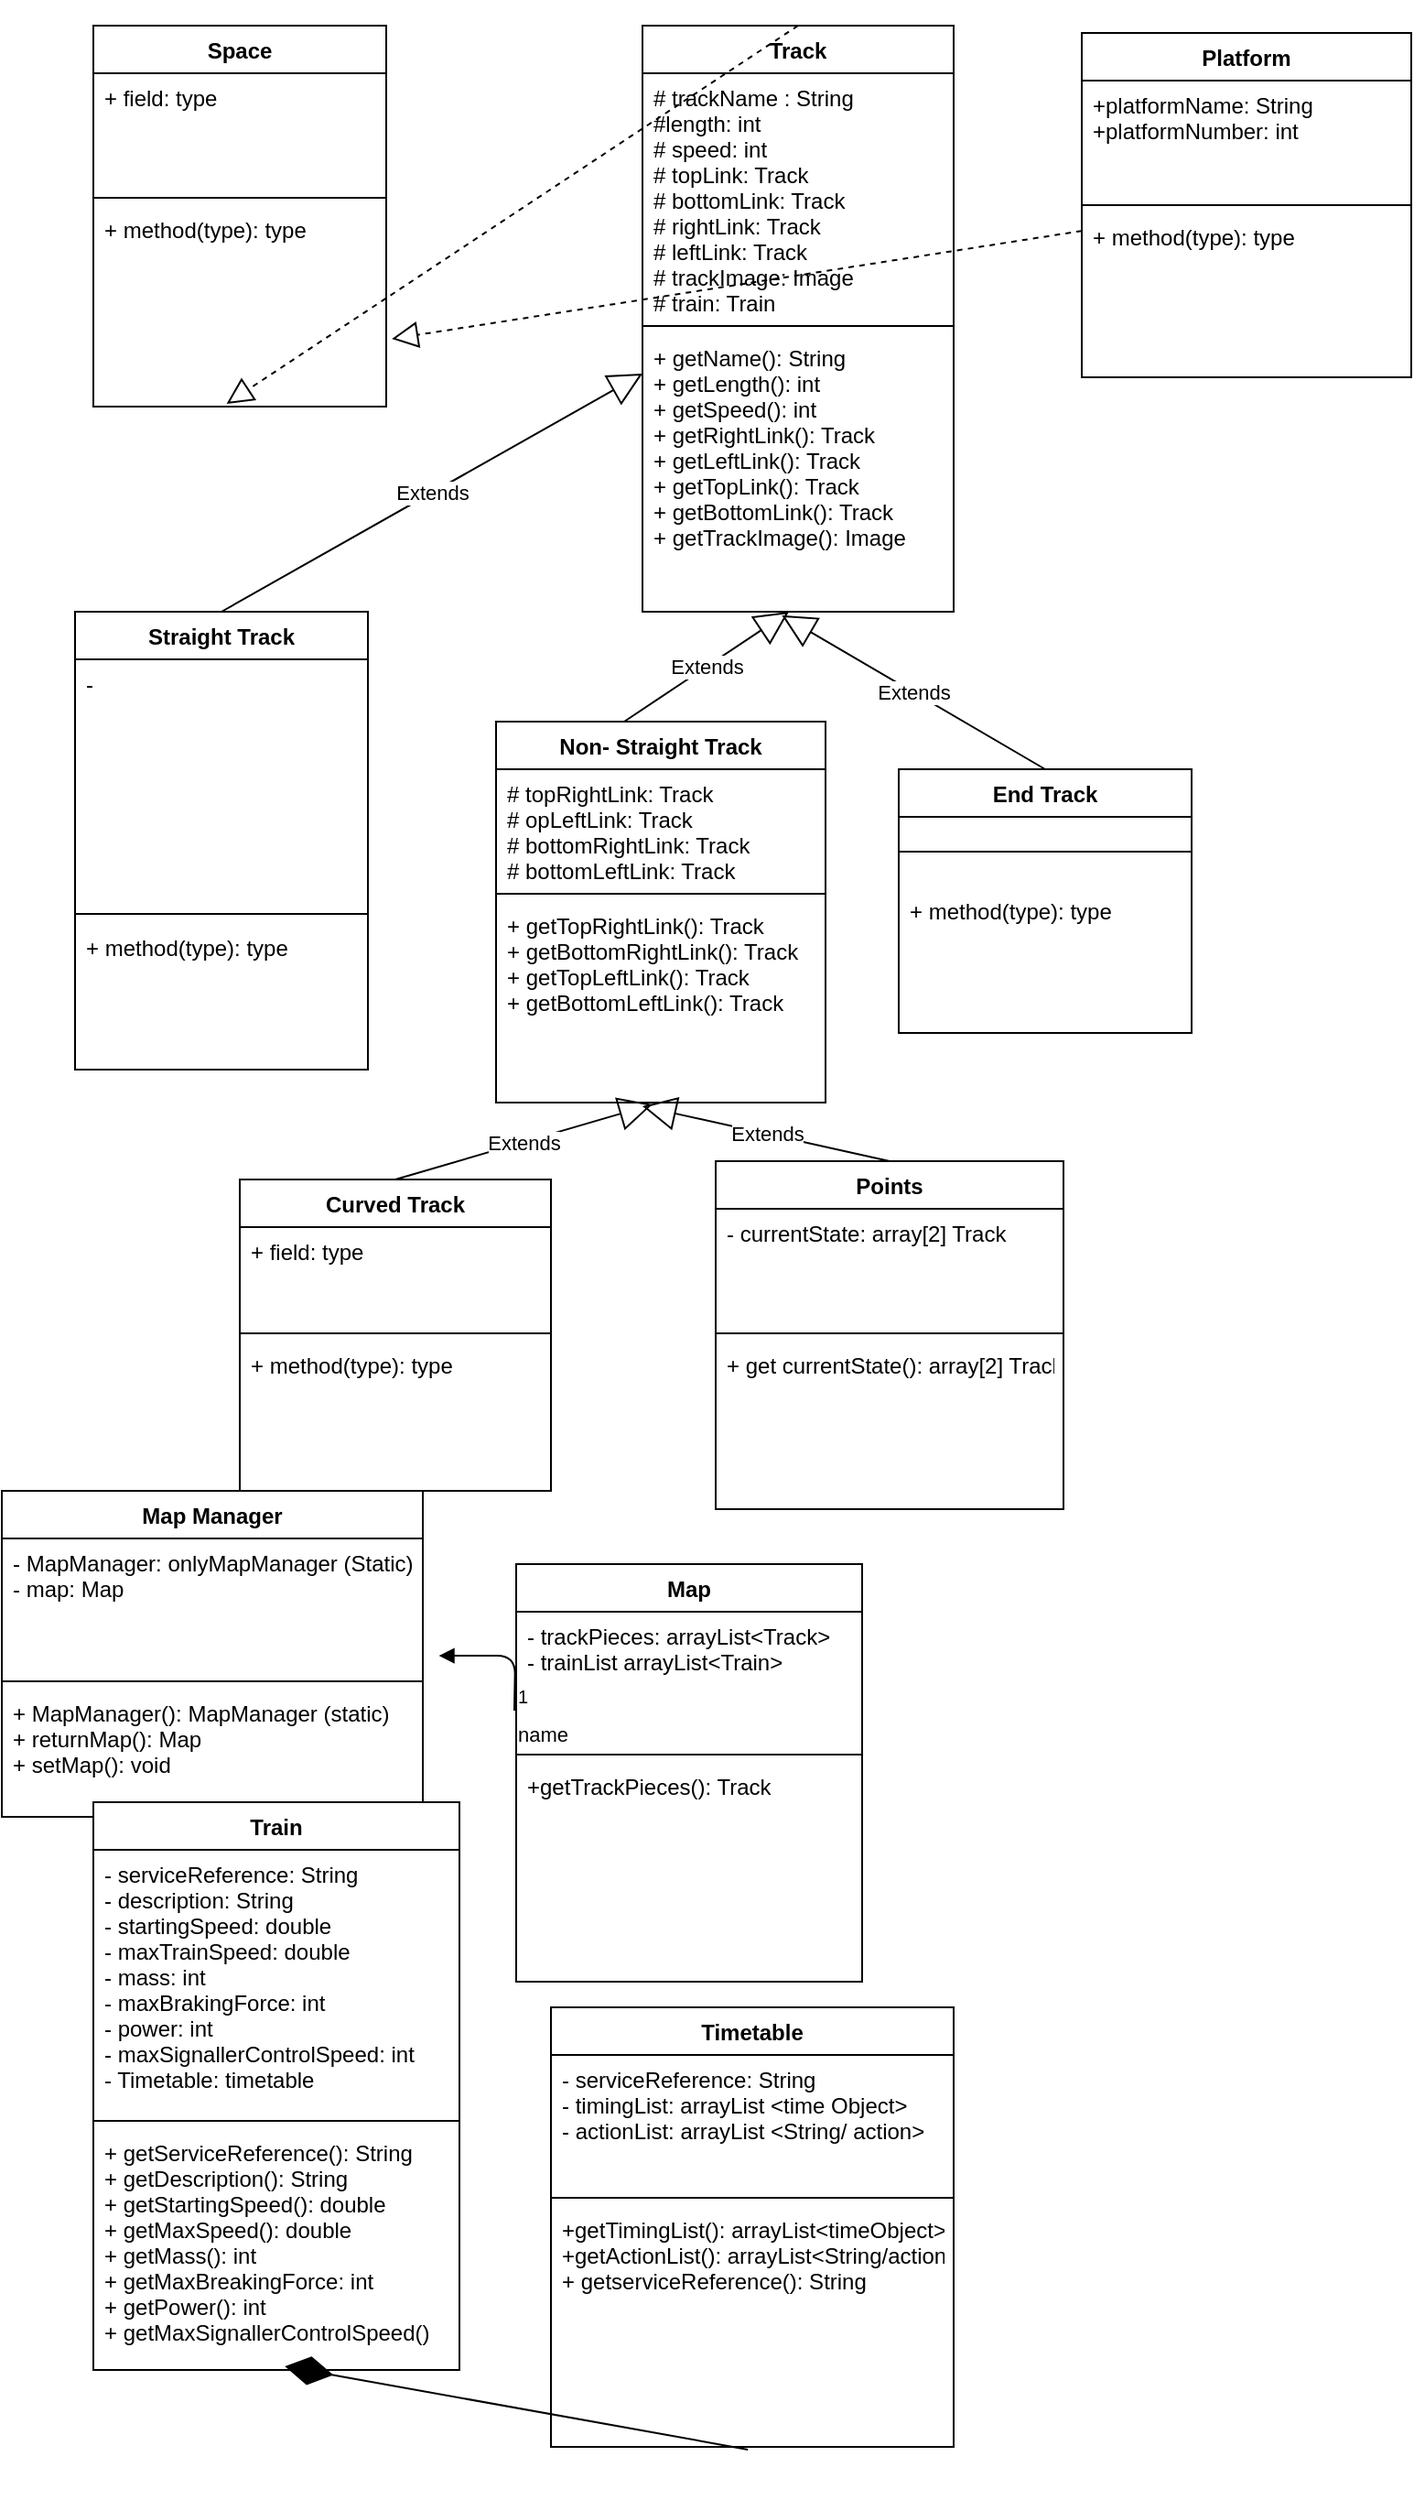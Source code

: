 <mxfile version="12.6.7" type="device"><diagram id="vO0ZepVnN8ZiW9TDfZ4i" name="Page-1"><mxGraphModel dx="2004" dy="2535" grid="1" gridSize="10" guides="1" tooltips="1" connect="1" arrows="1" fold="1" page="1" pageScale="1" pageWidth="827" pageHeight="1169" math="0" shadow="0"><root><mxCell id="0"/><mxCell id="1" parent="0"/><mxCell id="QJ7IjUSHlbUWsjUxl15K-1" value="Straight Track" style="swimlane;fontStyle=1;align=center;verticalAlign=top;childLayout=stackLayout;horizontal=1;startSize=26;horizontalStack=0;resizeParent=1;resizeParentMax=0;resizeLast=0;collapsible=1;marginBottom=0;" parent="1" vertex="1"><mxGeometry x="80" y="320" width="160" height="250" as="geometry"/></mxCell><mxCell id="QJ7IjUSHlbUWsjUxl15K-2" value="- " style="text;strokeColor=none;fillColor=none;align=left;verticalAlign=top;spacingLeft=4;spacingRight=4;overflow=hidden;rotatable=0;points=[[0,0.5],[1,0.5]];portConstraint=eastwest;fontColor=#000000;" parent="QJ7IjUSHlbUWsjUxl15K-1" vertex="1"><mxGeometry y="26" width="160" height="134" as="geometry"/></mxCell><mxCell id="QJ7IjUSHlbUWsjUxl15K-3" value="" style="line;strokeWidth=1;fillColor=none;align=left;verticalAlign=middle;spacingTop=-1;spacingLeft=3;spacingRight=3;rotatable=0;labelPosition=right;points=[];portConstraint=eastwest;" parent="QJ7IjUSHlbUWsjUxl15K-1" vertex="1"><mxGeometry y="160" width="160" height="10" as="geometry"/></mxCell><mxCell id="QJ7IjUSHlbUWsjUxl15K-4" value="+ method(type): type" style="text;strokeColor=none;fillColor=none;align=left;verticalAlign=top;spacingLeft=4;spacingRight=4;overflow=hidden;rotatable=0;points=[[0,0.5],[1,0.5]];portConstraint=eastwest;" parent="QJ7IjUSHlbUWsjUxl15K-1" vertex="1"><mxGeometry y="170" width="160" height="80" as="geometry"/></mxCell><mxCell id="QJ7IjUSHlbUWsjUxl15K-15" value="Curved Track" style="swimlane;fontStyle=1;align=center;verticalAlign=top;childLayout=stackLayout;horizontal=1;startSize=26;horizontalStack=0;resizeParent=1;resizeParentMax=0;resizeLast=0;collapsible=1;marginBottom=0;" parent="1" vertex="1"><mxGeometry x="170" y="630" width="170" height="170" as="geometry"/></mxCell><mxCell id="QJ7IjUSHlbUWsjUxl15K-16" value="+ field: type" style="text;strokeColor=none;fillColor=none;align=left;verticalAlign=top;spacingLeft=4;spacingRight=4;overflow=hidden;rotatable=0;points=[[0,0.5],[1,0.5]];portConstraint=eastwest;" parent="QJ7IjUSHlbUWsjUxl15K-15" vertex="1"><mxGeometry y="26" width="170" height="54" as="geometry"/></mxCell><mxCell id="QJ7IjUSHlbUWsjUxl15K-17" value="" style="line;strokeWidth=1;fillColor=none;align=left;verticalAlign=middle;spacingTop=-1;spacingLeft=3;spacingRight=3;rotatable=0;labelPosition=right;points=[];portConstraint=eastwest;" parent="QJ7IjUSHlbUWsjUxl15K-15" vertex="1"><mxGeometry y="80" width="170" height="8" as="geometry"/></mxCell><mxCell id="QJ7IjUSHlbUWsjUxl15K-18" value="+ method(type): type" style="text;strokeColor=none;fillColor=none;align=left;verticalAlign=top;spacingLeft=4;spacingRight=4;overflow=hidden;rotatable=0;points=[[0,0.5],[1,0.5]];portConstraint=eastwest;" parent="QJ7IjUSHlbUWsjUxl15K-15" vertex="1"><mxGeometry y="88" width="170" height="82" as="geometry"/></mxCell><mxCell id="QJ7IjUSHlbUWsjUxl15K-24" value="End Track" style="swimlane;fontStyle=1;align=center;verticalAlign=top;childLayout=stackLayout;horizontal=1;startSize=26;horizontalStack=0;resizeParent=1;resizeParentMax=0;resizeLast=0;collapsible=1;marginBottom=0;" parent="1" vertex="1"><mxGeometry x="530" y="406" width="160" height="144" as="geometry"/></mxCell><mxCell id="QJ7IjUSHlbUWsjUxl15K-26" value="" style="line;strokeWidth=1;fillColor=none;align=left;verticalAlign=middle;spacingTop=-1;spacingLeft=3;spacingRight=3;rotatable=0;labelPosition=right;points=[];portConstraint=eastwest;" parent="QJ7IjUSHlbUWsjUxl15K-24" vertex="1"><mxGeometry y="26" width="160" height="38" as="geometry"/></mxCell><mxCell id="QJ7IjUSHlbUWsjUxl15K-27" value="+ method(type): type" style="text;strokeColor=none;fillColor=none;align=left;verticalAlign=top;spacingLeft=4;spacingRight=4;overflow=hidden;rotatable=0;points=[[0,0.5],[1,0.5]];portConstraint=eastwest;" parent="QJ7IjUSHlbUWsjUxl15K-24" vertex="1"><mxGeometry y="64" width="160" height="80" as="geometry"/></mxCell><mxCell id="QJ7IjUSHlbUWsjUxl15K-30" value="Map Manager" style="swimlane;fontStyle=1;align=center;verticalAlign=top;childLayout=stackLayout;horizontal=1;startSize=26;horizontalStack=0;resizeParent=1;resizeParentMax=0;resizeLast=0;collapsible=1;marginBottom=0;" parent="1" vertex="1"><mxGeometry x="40" y="800" width="230" height="178" as="geometry"/></mxCell><mxCell id="QJ7IjUSHlbUWsjUxl15K-31" value="- MapManager: onlyMapManager (Static)&#10;- map: Map" style="text;strokeColor=none;fillColor=none;align=left;verticalAlign=top;spacingLeft=4;spacingRight=4;overflow=hidden;rotatable=0;points=[[0,0.5],[1,0.5]];portConstraint=eastwest;fontStyle=0" parent="QJ7IjUSHlbUWsjUxl15K-30" vertex="1"><mxGeometry y="26" width="230" height="74" as="geometry"/></mxCell><mxCell id="QJ7IjUSHlbUWsjUxl15K-32" value="" style="line;strokeWidth=1;fillColor=none;align=left;verticalAlign=middle;spacingTop=-1;spacingLeft=3;spacingRight=3;rotatable=0;labelPosition=right;points=[];portConstraint=eastwest;" parent="QJ7IjUSHlbUWsjUxl15K-30" vertex="1"><mxGeometry y="100" width="230" height="8" as="geometry"/></mxCell><mxCell id="QJ7IjUSHlbUWsjUxl15K-33" value="+ MapManager(): MapManager (static)&#10;+ returnMap(): Map&#10;+ setMap(): void" style="text;strokeColor=none;fillColor=none;align=left;verticalAlign=top;spacingLeft=4;spacingRight=4;overflow=hidden;rotatable=0;points=[[0,0.5],[1,0.5]];portConstraint=eastwest;" parent="QJ7IjUSHlbUWsjUxl15K-30" vertex="1"><mxGeometry y="108" width="230" height="70" as="geometry"/></mxCell><mxCell id="QJ7IjUSHlbUWsjUxl15K-34" value="Map" style="swimlane;fontStyle=1;align=center;verticalAlign=top;childLayout=stackLayout;horizontal=1;startSize=26;horizontalStack=0;resizeParent=1;resizeParentMax=0;resizeLast=0;collapsible=1;marginBottom=0;" parent="1" vertex="1"><mxGeometry x="321" y="840" width="189" height="228" as="geometry"/></mxCell><mxCell id="QJ7IjUSHlbUWsjUxl15K-35" value="- trackPieces: arrayList&lt;Track&gt;&#10;- trainList arrayList&lt;Train&gt;" style="text;strokeColor=none;fillColor=none;align=left;verticalAlign=top;spacingLeft=4;spacingRight=4;overflow=hidden;rotatable=0;points=[[0,0.5],[1,0.5]];portConstraint=eastwest;" parent="QJ7IjUSHlbUWsjUxl15K-34" vertex="1"><mxGeometry y="26" width="189" height="74" as="geometry"/></mxCell><mxCell id="GRerTKgGc_NdvOi7oQ6F-11" value="name" style="endArrow=block;endFill=1;html=1;edgeStyle=orthogonalEdgeStyle;align=left;verticalAlign=top;entryX=1.038;entryY=0.865;entryDx=0;entryDy=0;entryPerimeter=0;" edge="1" parent="QJ7IjUSHlbUWsjUxl15K-34" target="QJ7IjUSHlbUWsjUxl15K-31"><mxGeometry x="-1" relative="1" as="geometry"><mxPoint x="-1" y="80" as="sourcePoint"/><mxPoint x="159" y="80" as="targetPoint"/></mxGeometry></mxCell><mxCell id="GRerTKgGc_NdvOi7oQ6F-12" value="1" style="resizable=0;html=1;align=left;verticalAlign=bottom;labelBackgroundColor=#ffffff;fontSize=10;" connectable="0" vertex="1" parent="GRerTKgGc_NdvOi7oQ6F-11"><mxGeometry x="-1" relative="1" as="geometry"/></mxCell><mxCell id="QJ7IjUSHlbUWsjUxl15K-36" value="" style="line;strokeWidth=1;fillColor=none;align=left;verticalAlign=middle;spacingTop=-1;spacingLeft=3;spacingRight=3;rotatable=0;labelPosition=right;points=[];portConstraint=eastwest;" parent="QJ7IjUSHlbUWsjUxl15K-34" vertex="1"><mxGeometry y="100" width="189" height="8" as="geometry"/></mxCell><mxCell id="QJ7IjUSHlbUWsjUxl15K-37" value="+getTrackPieces(): Track" style="text;strokeColor=none;fillColor=none;align=left;verticalAlign=top;spacingLeft=4;spacingRight=4;overflow=hidden;rotatable=0;points=[[0,0.5],[1,0.5]];portConstraint=eastwest;" parent="QJ7IjUSHlbUWsjUxl15K-34" vertex="1"><mxGeometry y="108" width="189" height="120" as="geometry"/></mxCell><mxCell id="QJ7IjUSHlbUWsjUxl15K-38" value="Track" style="swimlane;fontStyle=1;align=center;verticalAlign=top;childLayout=stackLayout;horizontal=1;startSize=26;horizontalStack=0;resizeParent=1;resizeParentMax=0;resizeLast=0;collapsible=1;marginBottom=0;fontColor=#000000;" parent="1" vertex="1"><mxGeometry x="390" width="170" height="320" as="geometry"/></mxCell><mxCell id="QJ7IjUSHlbUWsjUxl15K-39" value="# trackName : String&#10;#length: int&#10;# speed: int&#10;# topLink: Track&#10;# bottomLink: Track&#10;# rightLink: Track&#10;# leftLink: Track&#10;# trackImage: Image&#10;# train: Train" style="text;strokeColor=none;fillColor=none;align=left;verticalAlign=top;spacingLeft=4;spacingRight=4;overflow=hidden;rotatable=0;points=[[0,0.5],[1,0.5]];portConstraint=eastwest;" parent="QJ7IjUSHlbUWsjUxl15K-38" vertex="1"><mxGeometry y="26" width="170" height="134" as="geometry"/></mxCell><mxCell id="QJ7IjUSHlbUWsjUxl15K-40" value="" style="line;strokeWidth=1;fillColor=none;align=left;verticalAlign=middle;spacingTop=-1;spacingLeft=3;spacingRight=3;rotatable=0;labelPosition=right;points=[];portConstraint=eastwest;" parent="QJ7IjUSHlbUWsjUxl15K-38" vertex="1"><mxGeometry y="160" width="170" height="8" as="geometry"/></mxCell><mxCell id="QJ7IjUSHlbUWsjUxl15K-41" value="+ getName(): String&#10;+ getLength(): int&#10;+ getSpeed(): int&#10;+ getRightLink(): Track&#10;+ getLeftLink(): Track&#10;+ getTopLink(): Track&#10;+ getBottomLink(): Track&#10;+ getTrackImage(): Image" style="text;strokeColor=none;fillColor=none;align=left;verticalAlign=top;spacingLeft=4;spacingRight=4;overflow=hidden;rotatable=0;points=[[0,0.5],[1,0.5]];portConstraint=eastwest;" parent="QJ7IjUSHlbUWsjUxl15K-38" vertex="1"><mxGeometry y="168" width="170" height="152" as="geometry"/></mxCell><mxCell id="QJ7IjUSHlbUWsjUxl15K-48" value="" style="endArrow=block;dashed=1;endFill=0;endSize=12;html=1;fontColor=#000000;exitX=0.5;exitY=0;exitDx=0;exitDy=0;entryX=0.455;entryY=0.986;entryDx=0;entryDy=0;entryPerimeter=0;" parent="1" source="QJ7IjUSHlbUWsjUxl15K-38" target="QJ7IjUSHlbUWsjUxl15K-58" edge="1"><mxGeometry width="160" relative="1" as="geometry"><mxPoint x="270" y="110" as="sourcePoint"/><mxPoint x="160.8" y="265.622" as="targetPoint"/></mxGeometry></mxCell><mxCell id="QJ7IjUSHlbUWsjUxl15K-49" value="Extends" style="endArrow=block;endSize=16;endFill=0;html=1;fontColor=#000000;exitX=0.5;exitY=0;exitDx=0;exitDy=0;" parent="1" source="QJ7IjUSHlbUWsjUxl15K-1" edge="1"><mxGeometry width="160" relative="1" as="geometry"><mxPoint x="230" y="190" as="sourcePoint"/><mxPoint x="390" y="190" as="targetPoint"/></mxGeometry></mxCell><mxCell id="QJ7IjUSHlbUWsjUxl15K-50" value="Extends" style="endArrow=block;endSize=16;endFill=0;html=1;fontColor=#000000;exitX=0.5;exitY=0;exitDx=0;exitDy=0;entryX=0.475;entryY=1.009;entryDx=0;entryDy=0;entryPerimeter=0;" parent="1" source="QJ7IjUSHlbUWsjUxl15K-15" target="QJ7IjUSHlbUWsjUxl15K-62" edge="1"><mxGeometry width="160" relative="1" as="geometry"><mxPoint x="170.0" y="290.0" as="sourcePoint"/><mxPoint x="340" y="470" as="targetPoint"/></mxGeometry></mxCell><mxCell id="QJ7IjUSHlbUWsjUxl15K-51" value="Extends" style="endArrow=block;endSize=16;endFill=0;html=1;fontColor=#000000;exitX=0.5;exitY=0;exitDx=0;exitDy=0;entryX=0.448;entryY=1.013;entryDx=0;entryDy=0;entryPerimeter=0;" parent="1" source="QJ7IjUSHlbUWsjUxl15K-24" target="QJ7IjUSHlbUWsjUxl15K-41" edge="1"><mxGeometry width="160" relative="1" as="geometry"><mxPoint x="365" y="290.0" as="sourcePoint"/><mxPoint x="474.8" y="247.44" as="targetPoint"/></mxGeometry></mxCell><mxCell id="QJ7IjUSHlbUWsjUxl15K-55" value="Space" style="swimlane;fontStyle=1;align=center;verticalAlign=top;childLayout=stackLayout;horizontal=1;startSize=26;horizontalStack=0;resizeParent=1;resizeParentMax=0;resizeLast=0;collapsible=1;marginBottom=0;fontColor=#000000;" parent="1" vertex="1"><mxGeometry x="90" width="160" height="208" as="geometry"/></mxCell><mxCell id="QJ7IjUSHlbUWsjUxl15K-56" value="+ field: type" style="text;strokeColor=none;fillColor=none;align=left;verticalAlign=top;spacingLeft=4;spacingRight=4;overflow=hidden;rotatable=0;points=[[0,0.5],[1,0.5]];portConstraint=eastwest;" parent="QJ7IjUSHlbUWsjUxl15K-55" vertex="1"><mxGeometry y="26" width="160" height="64" as="geometry"/></mxCell><mxCell id="QJ7IjUSHlbUWsjUxl15K-57" value="" style="line;strokeWidth=1;fillColor=none;align=left;verticalAlign=middle;spacingTop=-1;spacingLeft=3;spacingRight=3;rotatable=0;labelPosition=right;points=[];portConstraint=eastwest;" parent="QJ7IjUSHlbUWsjUxl15K-55" vertex="1"><mxGeometry y="90" width="160" height="8" as="geometry"/></mxCell><mxCell id="QJ7IjUSHlbUWsjUxl15K-58" value="+ method(type): type" style="text;strokeColor=none;fillColor=none;align=left;verticalAlign=top;spacingLeft=4;spacingRight=4;overflow=hidden;rotatable=0;points=[[0,0.5],[1,0.5]];portConstraint=eastwest;" parent="QJ7IjUSHlbUWsjUxl15K-55" vertex="1"><mxGeometry y="98" width="160" height="110" as="geometry"/></mxCell><mxCell id="QJ7IjUSHlbUWsjUxl15K-59" value="Non- Straight Track" style="swimlane;fontStyle=1;align=center;verticalAlign=top;childLayout=stackLayout;horizontal=1;startSize=26;horizontalStack=0;resizeParent=1;resizeParentMax=0;resizeLast=0;collapsible=1;marginBottom=0;fontColor=#000000;" parent="1" vertex="1"><mxGeometry x="310" y="380" width="180" height="208" as="geometry"/></mxCell><mxCell id="QJ7IjUSHlbUWsjUxl15K-67" value="Extends" style="endArrow=block;endSize=16;endFill=0;html=1;fontColor=#000000;" parent="QJ7IjUSHlbUWsjUxl15K-59" edge="1"><mxGeometry width="160" relative="1" as="geometry"><mxPoint x="70" as="sourcePoint"/><mxPoint x="160" y="-60" as="targetPoint"/></mxGeometry></mxCell><mxCell id="QJ7IjUSHlbUWsjUxl15K-60" value="# topRightLink: Track&#10;# opLeftLink: Track&#10;# bottomRightLink: Track&#10;# bottomLeftLink: Track" style="text;strokeColor=none;fillColor=none;align=left;verticalAlign=top;spacingLeft=4;spacingRight=4;overflow=hidden;rotatable=0;points=[[0,0.5],[1,0.5]];portConstraint=eastwest;" parent="QJ7IjUSHlbUWsjUxl15K-59" vertex="1"><mxGeometry y="26" width="180" height="64" as="geometry"/></mxCell><mxCell id="QJ7IjUSHlbUWsjUxl15K-61" value="" style="line;strokeWidth=1;fillColor=none;align=left;verticalAlign=middle;spacingTop=-1;spacingLeft=3;spacingRight=3;rotatable=0;labelPosition=right;points=[];portConstraint=eastwest;" parent="QJ7IjUSHlbUWsjUxl15K-59" vertex="1"><mxGeometry y="90" width="180" height="8" as="geometry"/></mxCell><mxCell id="QJ7IjUSHlbUWsjUxl15K-62" value="+ getTopRightLink(): Track&#10;+ getBottomRightLink(): Track&#10;+ getTopLeftLink(): Track&#10;+ getBottomLeftLink(): Track" style="text;strokeColor=none;fillColor=none;align=left;verticalAlign=top;spacingLeft=4;spacingRight=4;overflow=hidden;rotatable=0;points=[[0,0.5],[1,0.5]];portConstraint=eastwest;" parent="QJ7IjUSHlbUWsjUxl15K-59" vertex="1"><mxGeometry y="98" width="180" height="110" as="geometry"/></mxCell><mxCell id="QJ7IjUSHlbUWsjUxl15K-63" value="Points" style="swimlane;fontStyle=1;align=center;verticalAlign=top;childLayout=stackLayout;horizontal=1;startSize=26;horizontalStack=0;resizeParent=1;resizeParentMax=0;resizeLast=0;collapsible=1;marginBottom=0;fontColor=#000000;" parent="1" vertex="1"><mxGeometry x="430" y="620" width="190" height="190" as="geometry"/></mxCell><mxCell id="QJ7IjUSHlbUWsjUxl15K-64" value="- currentState: array[2] Track" style="text;strokeColor=none;fillColor=none;align=left;verticalAlign=top;spacingLeft=4;spacingRight=4;overflow=hidden;rotatable=0;points=[[0,0.5],[1,0.5]];portConstraint=eastwest;" parent="QJ7IjUSHlbUWsjUxl15K-63" vertex="1"><mxGeometry y="26" width="190" height="64" as="geometry"/></mxCell><mxCell id="QJ7IjUSHlbUWsjUxl15K-65" value="" style="line;strokeWidth=1;fillColor=none;align=left;verticalAlign=middle;spacingTop=-1;spacingLeft=3;spacingRight=3;rotatable=0;labelPosition=right;points=[];portConstraint=eastwest;" parent="QJ7IjUSHlbUWsjUxl15K-63" vertex="1"><mxGeometry y="90" width="190" height="8" as="geometry"/></mxCell><mxCell id="QJ7IjUSHlbUWsjUxl15K-66" value="+ get currentState(): array[2] Track" style="text;strokeColor=none;fillColor=none;align=left;verticalAlign=top;spacingLeft=4;spacingRight=4;overflow=hidden;rotatable=0;points=[[0,0.5],[1,0.5]];portConstraint=eastwest;" parent="QJ7IjUSHlbUWsjUxl15K-63" vertex="1"><mxGeometry y="98" width="190" height="92" as="geometry"/></mxCell><mxCell id="QJ7IjUSHlbUWsjUxl15K-68" value="Extends" style="endArrow=block;endSize=16;endFill=0;html=1;fontColor=#000000;exitX=0.5;exitY=0;exitDx=0;exitDy=0;" parent="1" source="QJ7IjUSHlbUWsjUxl15K-63" edge="1"><mxGeometry width="160" relative="1" as="geometry"><mxPoint x="265" y="640" as="sourcePoint"/><mxPoint x="390" y="590" as="targetPoint"/></mxGeometry></mxCell><mxCell id="QJ7IjUSHlbUWsjUxl15K-70" value="Platform" style="swimlane;fontStyle=1;align=center;verticalAlign=top;childLayout=stackLayout;horizontal=1;startSize=26;horizontalStack=0;resizeParent=1;resizeParentMax=0;resizeLast=0;collapsible=1;marginBottom=0;fontColor=#000000;" parent="1" vertex="1"><mxGeometry x="630" y="4" width="180" height="188" as="geometry"/></mxCell><mxCell id="QJ7IjUSHlbUWsjUxl15K-71" value="+platformName: String&#10;+platformNumber: int" style="text;strokeColor=none;fillColor=none;align=left;verticalAlign=top;spacingLeft=4;spacingRight=4;overflow=hidden;rotatable=0;points=[[0,0.5],[1,0.5]];portConstraint=eastwest;" parent="QJ7IjUSHlbUWsjUxl15K-70" vertex="1"><mxGeometry y="26" width="180" height="64" as="geometry"/></mxCell><mxCell id="QJ7IjUSHlbUWsjUxl15K-72" value="" style="line;strokeWidth=1;fillColor=none;align=left;verticalAlign=middle;spacingTop=-1;spacingLeft=3;spacingRight=3;rotatable=0;labelPosition=right;points=[];portConstraint=eastwest;" parent="QJ7IjUSHlbUWsjUxl15K-70" vertex="1"><mxGeometry y="90" width="180" height="8" as="geometry"/></mxCell><mxCell id="QJ7IjUSHlbUWsjUxl15K-73" value="+ method(type): type" style="text;strokeColor=none;fillColor=none;align=left;verticalAlign=top;spacingLeft=4;spacingRight=4;overflow=hidden;rotatable=0;points=[[0,0.5],[1,0.5]];portConstraint=eastwest;" parent="QJ7IjUSHlbUWsjUxl15K-70" vertex="1"><mxGeometry y="98" width="180" height="90" as="geometry"/></mxCell><mxCell id="QJ7IjUSHlbUWsjUxl15K-69" value="" style="endArrow=block;dashed=1;endFill=0;endSize=12;html=1;fontColor=#000000;entryX=1.019;entryY=0.664;entryDx=0;entryDy=0;entryPerimeter=0;" parent="1" source="QJ7IjUSHlbUWsjUxl15K-70" target="QJ7IjUSHlbUWsjUxl15K-58" edge="1"><mxGeometry width="160" relative="1" as="geometry"><mxPoint x="630" y="20" as="sourcePoint"/><mxPoint x="330" y="200" as="targetPoint"/></mxGeometry></mxCell><mxCell id="QJ7IjUSHlbUWsjUxl15K-74" value="Train" style="swimlane;fontStyle=1;align=center;verticalAlign=top;childLayout=stackLayout;horizontal=1;startSize=26;horizontalStack=0;resizeParent=1;resizeParentMax=0;resizeLast=0;collapsible=1;marginBottom=0;fontColor=#000000;" parent="1" vertex="1"><mxGeometry x="90" y="970" width="200" height="310" as="geometry"/></mxCell><mxCell id="QJ7IjUSHlbUWsjUxl15K-75" value="- serviceReference: String &#10;- description: String &#10;- startingSpeed: double&#10;- maxTrainSpeed: double&#10;- mass: int &#10;- maxBrakingForce: int &#10;- power: int  &#10;- maxSignallerControlSpeed: int &#10;- Timetable: timetable" style="text;strokeColor=none;fillColor=none;align=left;verticalAlign=top;spacingLeft=4;spacingRight=4;overflow=hidden;rotatable=0;points=[[0,0.5],[1,0.5]];portConstraint=eastwest;" parent="QJ7IjUSHlbUWsjUxl15K-74" vertex="1"><mxGeometry y="26" width="200" height="144" as="geometry"/></mxCell><mxCell id="QJ7IjUSHlbUWsjUxl15K-76" value="" style="line;strokeWidth=1;fillColor=none;align=left;verticalAlign=middle;spacingTop=-1;spacingLeft=3;spacingRight=3;rotatable=0;labelPosition=right;points=[];portConstraint=eastwest;" parent="QJ7IjUSHlbUWsjUxl15K-74" vertex="1"><mxGeometry y="170" width="200" height="8" as="geometry"/></mxCell><mxCell id="QJ7IjUSHlbUWsjUxl15K-77" value="+ getServiceReference(): String&#10;+ getDescription(): String&#10;+ getStartingSpeed(): double&#10;+ getMaxSpeed(): double&#10;+ getMass(): int&#10;+ getMaxBreakingForce: int&#10;+ getPower(): int&#10;+ getMaxSignallerControlSpeed()" style="text;strokeColor=none;fillColor=none;align=left;verticalAlign=top;spacingLeft=4;spacingRight=4;overflow=hidden;rotatable=0;points=[[0,0.5],[1,0.5]];portConstraint=eastwest;" parent="QJ7IjUSHlbUWsjUxl15K-74" vertex="1"><mxGeometry y="178" width="200" height="132" as="geometry"/></mxCell><mxCell id="GRerTKgGc_NdvOi7oQ6F-2" value="Timetable" style="swimlane;fontStyle=1;align=center;verticalAlign=top;childLayout=stackLayout;horizontal=1;startSize=26;horizontalStack=0;resizeParent=1;resizeParentMax=0;resizeLast=0;collapsible=1;marginBottom=0;" vertex="1" parent="1"><mxGeometry x="340" y="1082" width="220" height="240" as="geometry"/></mxCell><mxCell id="GRerTKgGc_NdvOi7oQ6F-3" value="- serviceReference: String&#10;- timingList: arrayList &lt;time Object&gt;&#10;- actionList: arrayList &lt;String/ action&gt;" style="text;strokeColor=none;fillColor=none;align=left;verticalAlign=top;spacingLeft=4;spacingRight=4;overflow=hidden;rotatable=0;points=[[0,0.5],[1,0.5]];portConstraint=eastwest;" vertex="1" parent="GRerTKgGc_NdvOi7oQ6F-2"><mxGeometry y="26" width="220" height="74" as="geometry"/></mxCell><mxCell id="GRerTKgGc_NdvOi7oQ6F-4" value="" style="line;strokeWidth=1;fillColor=none;align=left;verticalAlign=middle;spacingTop=-1;spacingLeft=3;spacingRight=3;rotatable=0;labelPosition=right;points=[];portConstraint=eastwest;" vertex="1" parent="GRerTKgGc_NdvOi7oQ6F-2"><mxGeometry y="100" width="220" height="8" as="geometry"/></mxCell><mxCell id="GRerTKgGc_NdvOi7oQ6F-5" value="+getTimingList(): arrayList&lt;timeObject&gt;&#10;+getActionList(): arrayList&lt;String/action&gt;&#10;+ getserviceReference(): String" style="text;strokeColor=none;fillColor=none;align=left;verticalAlign=top;spacingLeft=4;spacingRight=4;overflow=hidden;rotatable=0;points=[[0,0.5],[1,0.5]];portConstraint=eastwest;" vertex="1" parent="GRerTKgGc_NdvOi7oQ6F-2"><mxGeometry y="108" width="220" height="132" as="geometry"/></mxCell><mxCell id="GRerTKgGc_NdvOi7oQ6F-7" value="" style="endArrow=diamondThin;endFill=1;endSize=24;html=1;exitX=0.489;exitY=1.011;exitDx=0;exitDy=0;exitPerimeter=0;entryX=0.523;entryY=0.985;entryDx=0;entryDy=0;entryPerimeter=0;" edge="1" parent="1" source="GRerTKgGc_NdvOi7oQ6F-5" target="QJ7IjUSHlbUWsjUxl15K-77"><mxGeometry width="160" relative="1" as="geometry"><mxPoint x="610" y="990" as="sourcePoint"/><mxPoint x="770" y="990" as="targetPoint"/></mxGeometry></mxCell></root></mxGraphModel></diagram></mxfile>